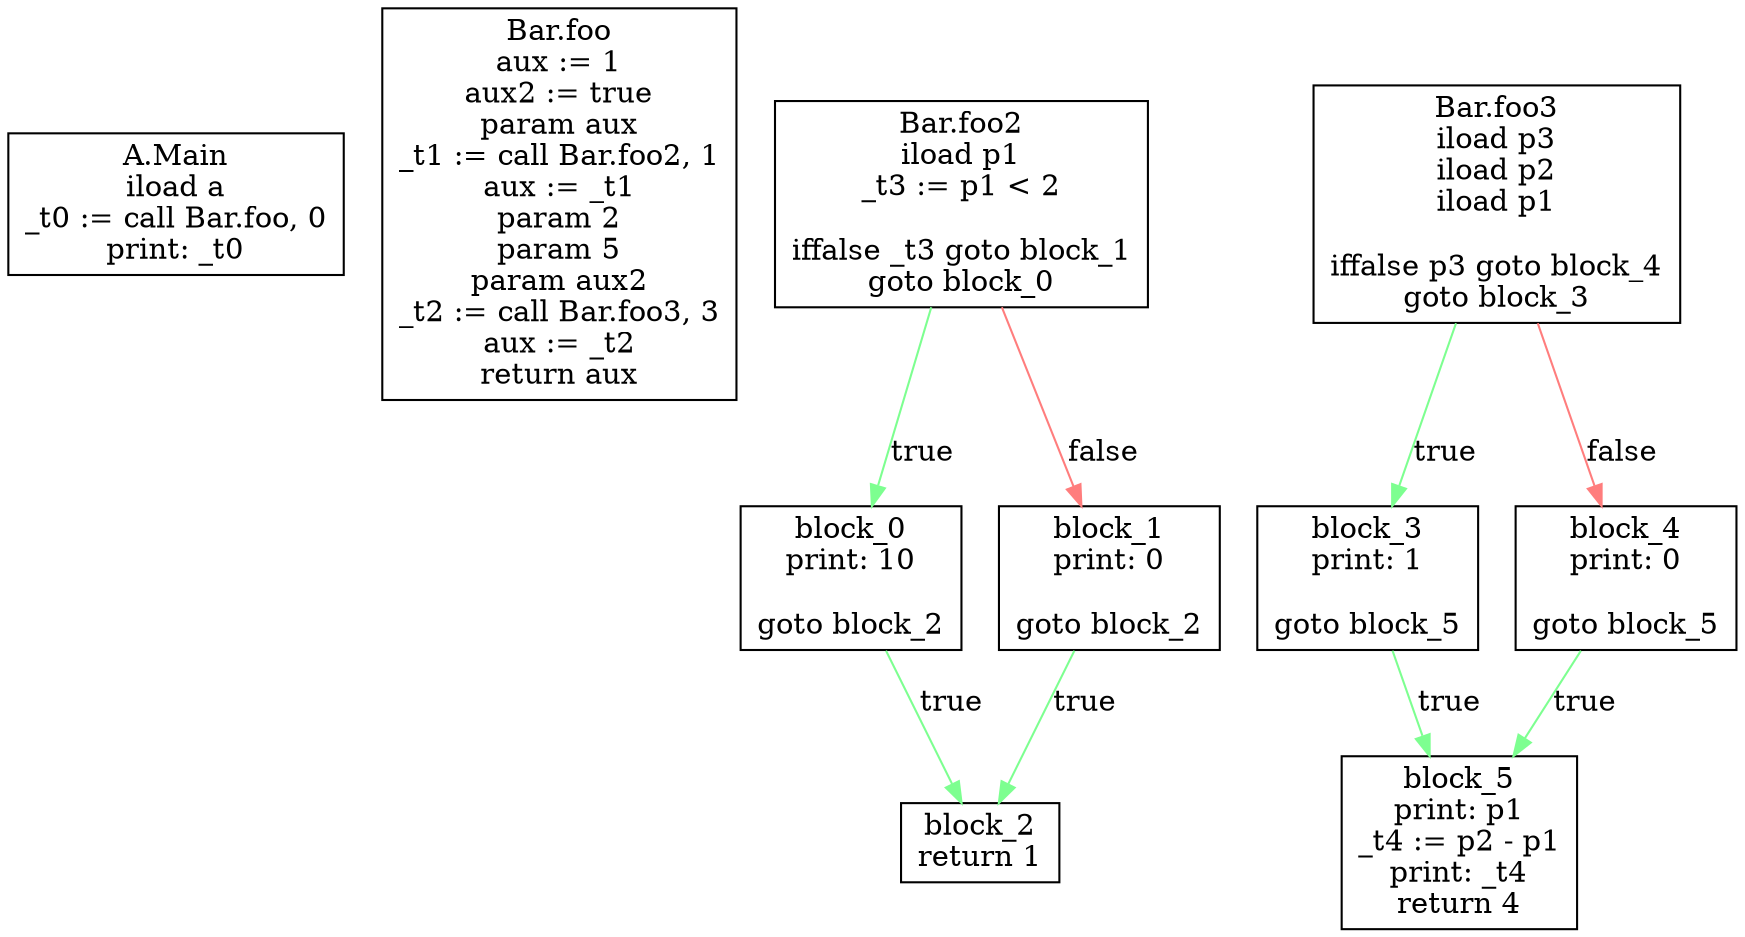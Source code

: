 digraph CFG {
    "A.Main" [shape=box label="A.Main\niload a\n_t0 := call Bar.foo, 0\nprint: _t0\n"];
    "Bar.foo" [shape=box label="Bar.foo\naux := 1\naux2 := true\nparam aux\n_t1 := call Bar.foo2, 1\naux := _t1\nparam 2\nparam 5\nparam aux2\n_t2 := call Bar.foo3, 3\naux := _t2\nreturn aux\n"];
    "Bar.foo2" [shape=box label="Bar.foo2\niload p1\n_t3 := p1 < 2\n\niffalse _t3 goto block_1\ngoto block_0"];
    "Bar.foo2" -> "block_0" [label="true" color="#7dff90"];
    "block_0" [shape=box label="block_0\nprint: 10\n\ngoto block_2"];
    "block_0" -> "block_2" [label="true" color="#7dff90"];
    "block_2" [shape=box label="block_2\nreturn 1\n"];
    "Bar.foo2" -> "block_1" [label="false" color="#ff7d7d"];
    "block_1" [shape=box label="block_1\nprint: 0\n\ngoto block_2"];
    "block_1" -> "block_2" [label="true" color="#7dff90"];
    "Bar.foo3" [shape=box label="Bar.foo3\niload p3\niload p2\niload p1\n\niffalse p3 goto block_4\ngoto block_3"];
    "Bar.foo3" -> "block_3" [label="true" color="#7dff90"];
    "block_3" [shape=box label="block_3\nprint: 1\n\ngoto block_5"];
    "block_3" -> "block_5" [label="true" color="#7dff90"];
    "block_5" [shape=box label="block_5\nprint: p1\n_t4 := p2 - p1\nprint: _t4\nreturn 4\n"];
    "Bar.foo3" -> "block_4" [label="false" color="#ff7d7d"];
    "block_4" [shape=box label="block_4\nprint: 0\n\ngoto block_5"];
    "block_4" -> "block_5" [label="true" color="#7dff90"];
}
